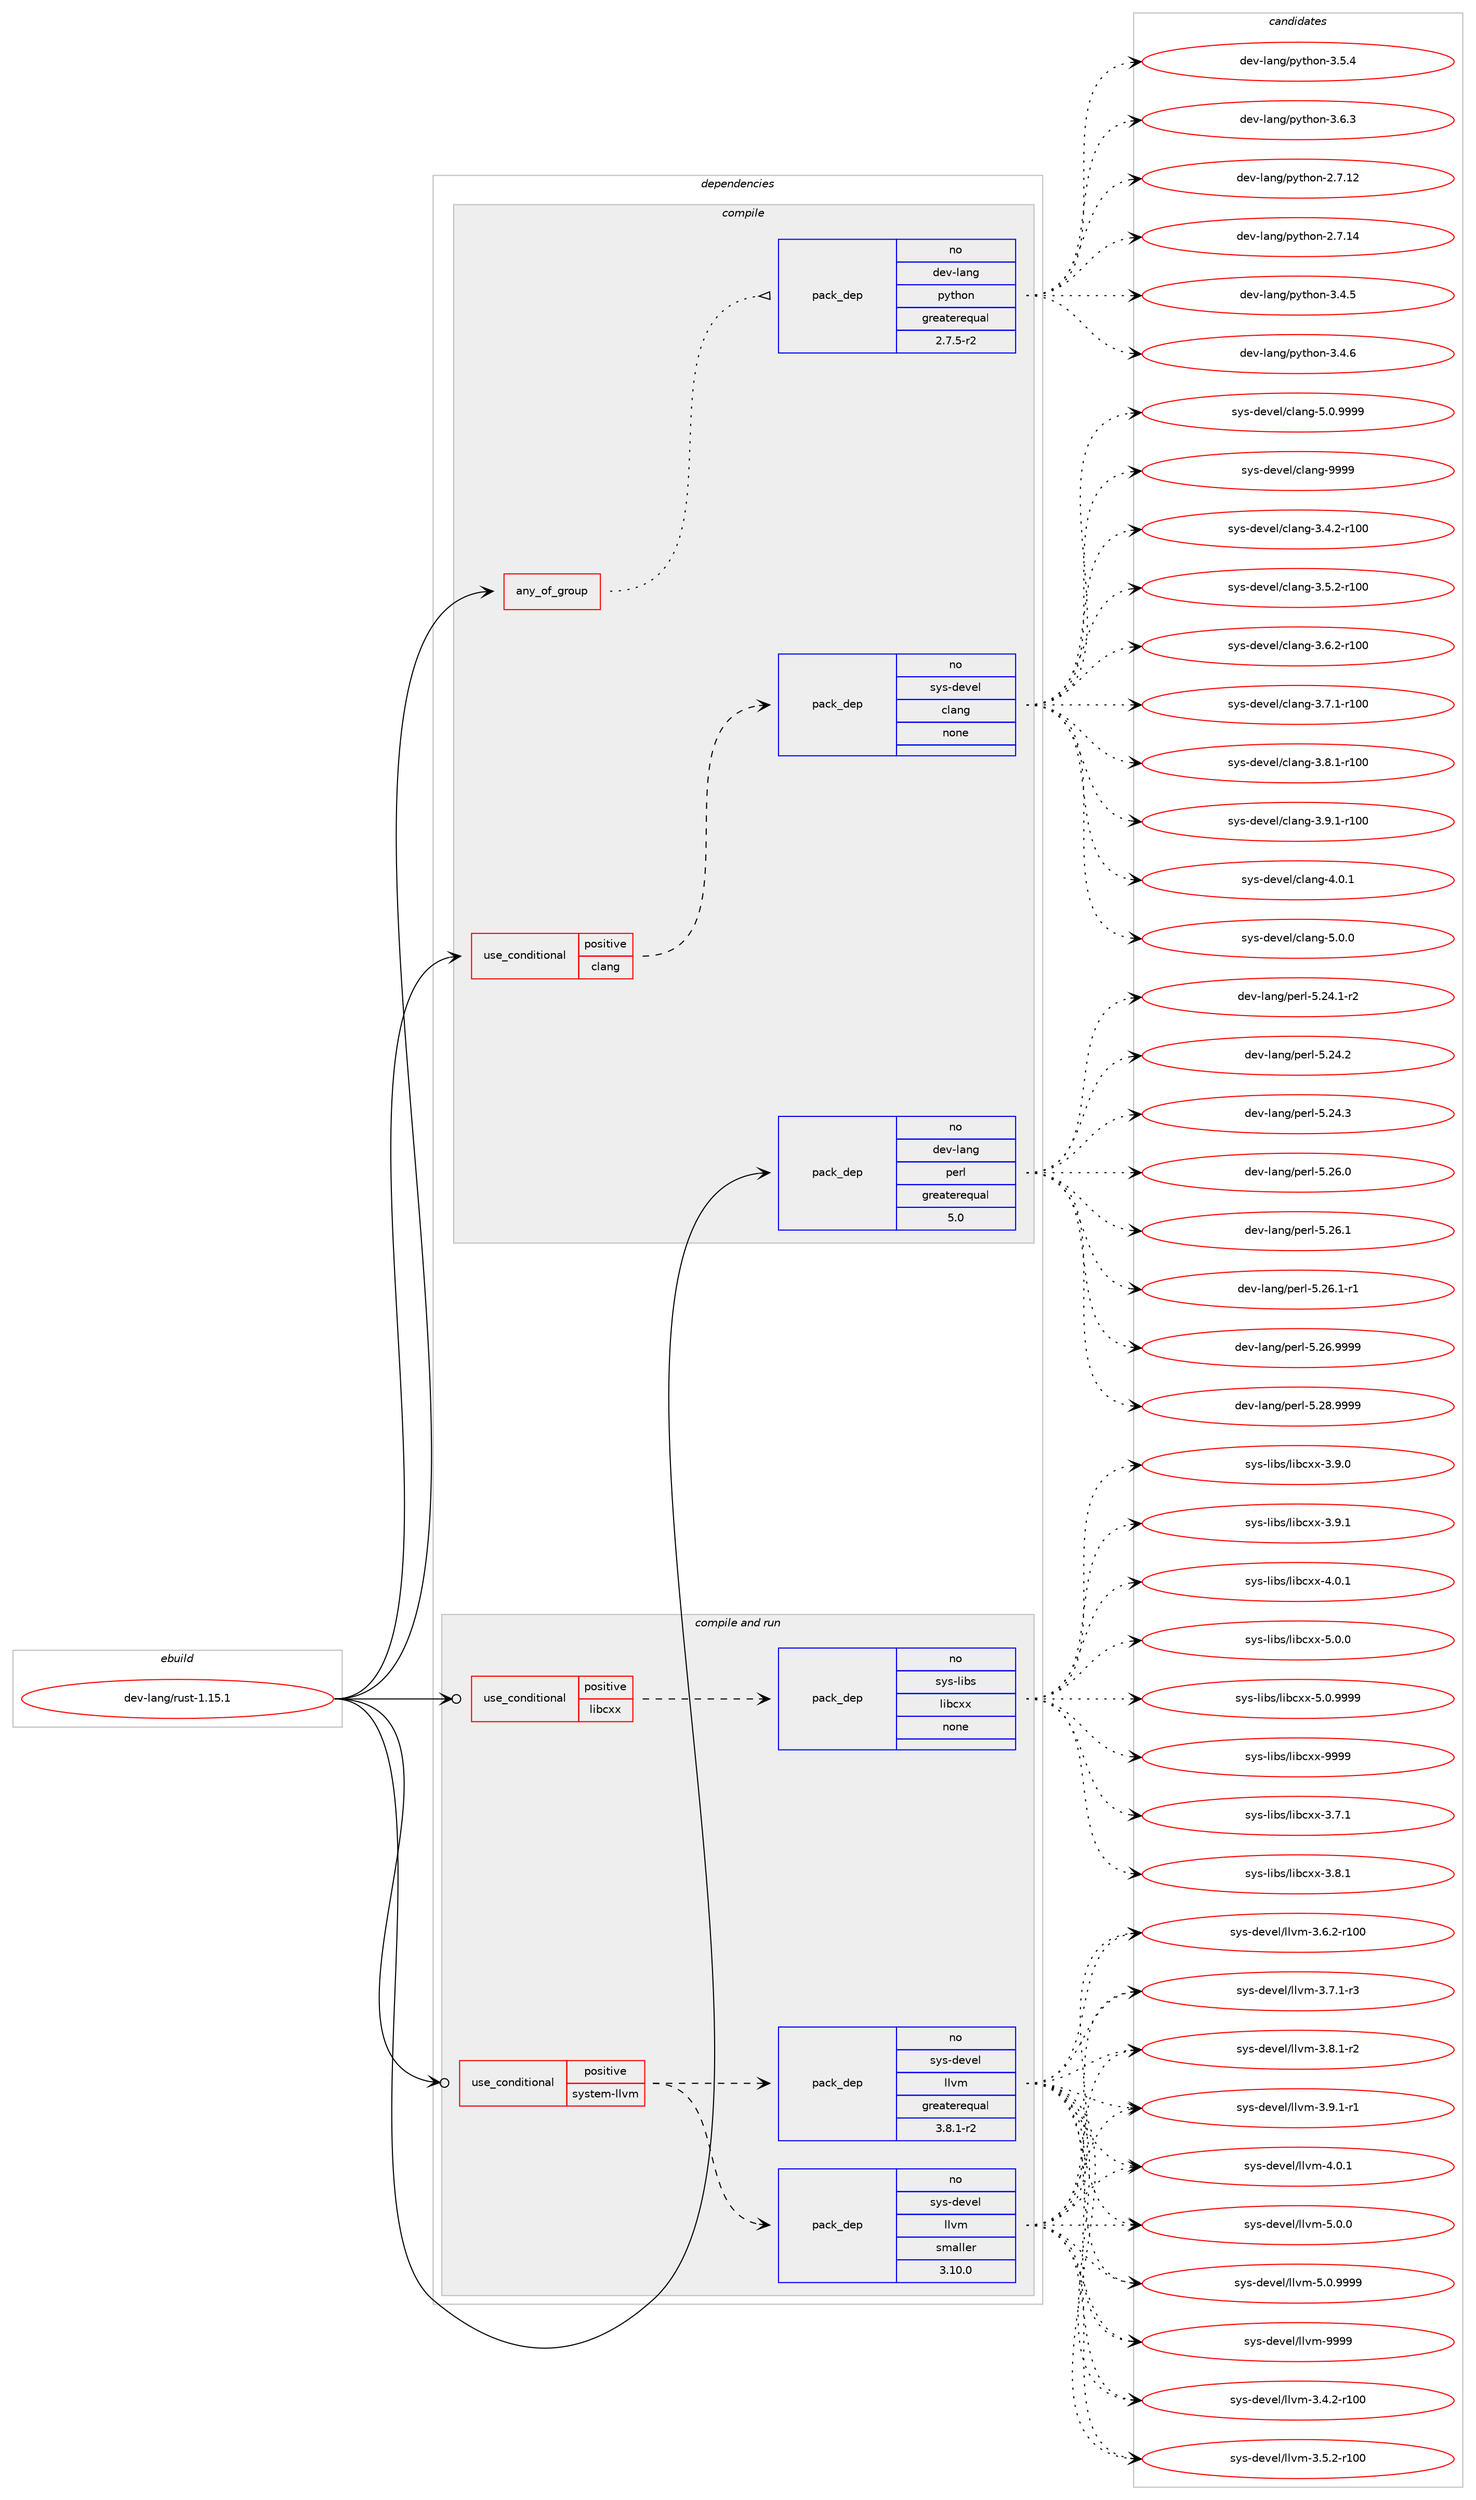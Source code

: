 digraph prolog {

# *************
# Graph options
# *************

newrank=true;
concentrate=true;
compound=true;
graph [rankdir=LR,fontname=Helvetica,fontsize=10,ranksep=1.5];#, ranksep=2.5, nodesep=0.2];
edge  [arrowhead=vee];
node  [fontname=Helvetica,fontsize=10];

# **********
# The ebuild
# **********

subgraph cluster_leftcol {
color=gray;
rank=same;
label=<<i>ebuild</i>>;
id [label="dev-lang/rust-1.15.1", color=red, width=4, href="../dev-lang/rust-1.15.1.svg"];
}

# ****************
# The dependencies
# ****************

subgraph cluster_midcol {
color=gray;
label=<<i>dependencies</i>>;
subgraph cluster_compile {
fillcolor="#eeeeee";
style=filled;
label=<<i>compile</i>>;
subgraph any3117 {
dependency109359 [label=<<TABLE BORDER="0" CELLBORDER="1" CELLSPACING="0" CELLPADDING="4"><TR><TD CELLPADDING="10">any_of_group</TD></TR></TABLE>>, shape=none, color=red];subgraph pack82541 {
dependency109360 [label=<<TABLE BORDER="0" CELLBORDER="1" CELLSPACING="0" CELLPADDING="4" WIDTH="220"><TR><TD ROWSPAN="6" CELLPADDING="30">pack_dep</TD></TR><TR><TD WIDTH="110">no</TD></TR><TR><TD>dev-lang</TD></TR><TR><TD>python</TD></TR><TR><TD>greaterequal</TD></TR><TR><TD>2.7.5-r2</TD></TR></TABLE>>, shape=none, color=blue];
}
dependency109359:e -> dependency109360:w [weight=20,style="dotted",arrowhead="oinv"];
}
id:e -> dependency109359:w [weight=20,style="solid",arrowhead="vee"];
subgraph cond23671 {
dependency109361 [label=<<TABLE BORDER="0" CELLBORDER="1" CELLSPACING="0" CELLPADDING="4"><TR><TD ROWSPAN="3" CELLPADDING="10">use_conditional</TD></TR><TR><TD>positive</TD></TR><TR><TD>clang</TD></TR></TABLE>>, shape=none, color=red];
subgraph pack82542 {
dependency109362 [label=<<TABLE BORDER="0" CELLBORDER="1" CELLSPACING="0" CELLPADDING="4" WIDTH="220"><TR><TD ROWSPAN="6" CELLPADDING="30">pack_dep</TD></TR><TR><TD WIDTH="110">no</TD></TR><TR><TD>sys-devel</TD></TR><TR><TD>clang</TD></TR><TR><TD>none</TD></TR><TR><TD></TD></TR></TABLE>>, shape=none, color=blue];
}
dependency109361:e -> dependency109362:w [weight=20,style="dashed",arrowhead="vee"];
}
id:e -> dependency109361:w [weight=20,style="solid",arrowhead="vee"];
subgraph pack82543 {
dependency109363 [label=<<TABLE BORDER="0" CELLBORDER="1" CELLSPACING="0" CELLPADDING="4" WIDTH="220"><TR><TD ROWSPAN="6" CELLPADDING="30">pack_dep</TD></TR><TR><TD WIDTH="110">no</TD></TR><TR><TD>dev-lang</TD></TR><TR><TD>perl</TD></TR><TR><TD>greaterequal</TD></TR><TR><TD>5.0</TD></TR></TABLE>>, shape=none, color=blue];
}
id:e -> dependency109363:w [weight=20,style="solid",arrowhead="vee"];
}
subgraph cluster_compileandrun {
fillcolor="#eeeeee";
style=filled;
label=<<i>compile and run</i>>;
subgraph cond23672 {
dependency109364 [label=<<TABLE BORDER="0" CELLBORDER="1" CELLSPACING="0" CELLPADDING="4"><TR><TD ROWSPAN="3" CELLPADDING="10">use_conditional</TD></TR><TR><TD>positive</TD></TR><TR><TD>libcxx</TD></TR></TABLE>>, shape=none, color=red];
subgraph pack82544 {
dependency109365 [label=<<TABLE BORDER="0" CELLBORDER="1" CELLSPACING="0" CELLPADDING="4" WIDTH="220"><TR><TD ROWSPAN="6" CELLPADDING="30">pack_dep</TD></TR><TR><TD WIDTH="110">no</TD></TR><TR><TD>sys-libs</TD></TR><TR><TD>libcxx</TD></TR><TR><TD>none</TD></TR><TR><TD></TD></TR></TABLE>>, shape=none, color=blue];
}
dependency109364:e -> dependency109365:w [weight=20,style="dashed",arrowhead="vee"];
}
id:e -> dependency109364:w [weight=20,style="solid",arrowhead="odotvee"];
subgraph cond23673 {
dependency109366 [label=<<TABLE BORDER="0" CELLBORDER="1" CELLSPACING="0" CELLPADDING="4"><TR><TD ROWSPAN="3" CELLPADDING="10">use_conditional</TD></TR><TR><TD>positive</TD></TR><TR><TD>system-llvm</TD></TR></TABLE>>, shape=none, color=red];
subgraph pack82545 {
dependency109367 [label=<<TABLE BORDER="0" CELLBORDER="1" CELLSPACING="0" CELLPADDING="4" WIDTH="220"><TR><TD ROWSPAN="6" CELLPADDING="30">pack_dep</TD></TR><TR><TD WIDTH="110">no</TD></TR><TR><TD>sys-devel</TD></TR><TR><TD>llvm</TD></TR><TR><TD>greaterequal</TD></TR><TR><TD>3.8.1-r2</TD></TR></TABLE>>, shape=none, color=blue];
}
dependency109366:e -> dependency109367:w [weight=20,style="dashed",arrowhead="vee"];
subgraph pack82546 {
dependency109368 [label=<<TABLE BORDER="0" CELLBORDER="1" CELLSPACING="0" CELLPADDING="4" WIDTH="220"><TR><TD ROWSPAN="6" CELLPADDING="30">pack_dep</TD></TR><TR><TD WIDTH="110">no</TD></TR><TR><TD>sys-devel</TD></TR><TR><TD>llvm</TD></TR><TR><TD>smaller</TD></TR><TR><TD>3.10.0</TD></TR></TABLE>>, shape=none, color=blue];
}
dependency109366:e -> dependency109368:w [weight=20,style="dashed",arrowhead="vee"];
}
id:e -> dependency109366:w [weight=20,style="solid",arrowhead="odotvee"];
}
subgraph cluster_run {
fillcolor="#eeeeee";
style=filled;
label=<<i>run</i>>;
}
}

# **************
# The candidates
# **************

subgraph cluster_choices {
rank=same;
color=gray;
label=<<i>candidates</i>>;

subgraph choice82541 {
color=black;
nodesep=1;
choice10010111845108971101034711212111610411111045504655464950 [label="dev-lang/python-2.7.12", color=red, width=4,href="../dev-lang/python-2.7.12.svg"];
choice10010111845108971101034711212111610411111045504655464952 [label="dev-lang/python-2.7.14", color=red, width=4,href="../dev-lang/python-2.7.14.svg"];
choice100101118451089711010347112121116104111110455146524653 [label="dev-lang/python-3.4.5", color=red, width=4,href="../dev-lang/python-3.4.5.svg"];
choice100101118451089711010347112121116104111110455146524654 [label="dev-lang/python-3.4.6", color=red, width=4,href="../dev-lang/python-3.4.6.svg"];
choice100101118451089711010347112121116104111110455146534652 [label="dev-lang/python-3.5.4", color=red, width=4,href="../dev-lang/python-3.5.4.svg"];
choice100101118451089711010347112121116104111110455146544651 [label="dev-lang/python-3.6.3", color=red, width=4,href="../dev-lang/python-3.6.3.svg"];
dependency109360:e -> choice10010111845108971101034711212111610411111045504655464950:w [style=dotted,weight="100"];
dependency109360:e -> choice10010111845108971101034711212111610411111045504655464952:w [style=dotted,weight="100"];
dependency109360:e -> choice100101118451089711010347112121116104111110455146524653:w [style=dotted,weight="100"];
dependency109360:e -> choice100101118451089711010347112121116104111110455146524654:w [style=dotted,weight="100"];
dependency109360:e -> choice100101118451089711010347112121116104111110455146534652:w [style=dotted,weight="100"];
dependency109360:e -> choice100101118451089711010347112121116104111110455146544651:w [style=dotted,weight="100"];
}
subgraph choice82542 {
color=black;
nodesep=1;
choice1151211154510010111810110847991089711010345514652465045114494848 [label="sys-devel/clang-3.4.2-r100", color=red, width=4,href="../sys-devel/clang-3.4.2-r100.svg"];
choice1151211154510010111810110847991089711010345514653465045114494848 [label="sys-devel/clang-3.5.2-r100", color=red, width=4,href="../sys-devel/clang-3.5.2-r100.svg"];
choice1151211154510010111810110847991089711010345514654465045114494848 [label="sys-devel/clang-3.6.2-r100", color=red, width=4,href="../sys-devel/clang-3.6.2-r100.svg"];
choice1151211154510010111810110847991089711010345514655464945114494848 [label="sys-devel/clang-3.7.1-r100", color=red, width=4,href="../sys-devel/clang-3.7.1-r100.svg"];
choice1151211154510010111810110847991089711010345514656464945114494848 [label="sys-devel/clang-3.8.1-r100", color=red, width=4,href="../sys-devel/clang-3.8.1-r100.svg"];
choice1151211154510010111810110847991089711010345514657464945114494848 [label="sys-devel/clang-3.9.1-r100", color=red, width=4,href="../sys-devel/clang-3.9.1-r100.svg"];
choice11512111545100101118101108479910897110103455246484649 [label="sys-devel/clang-4.0.1", color=red, width=4,href="../sys-devel/clang-4.0.1.svg"];
choice11512111545100101118101108479910897110103455346484648 [label="sys-devel/clang-5.0.0", color=red, width=4,href="../sys-devel/clang-5.0.0.svg"];
choice11512111545100101118101108479910897110103455346484657575757 [label="sys-devel/clang-5.0.9999", color=red, width=4,href="../sys-devel/clang-5.0.9999.svg"];
choice115121115451001011181011084799108971101034557575757 [label="sys-devel/clang-9999", color=red, width=4,href="../sys-devel/clang-9999.svg"];
dependency109362:e -> choice1151211154510010111810110847991089711010345514652465045114494848:w [style=dotted,weight="100"];
dependency109362:e -> choice1151211154510010111810110847991089711010345514653465045114494848:w [style=dotted,weight="100"];
dependency109362:e -> choice1151211154510010111810110847991089711010345514654465045114494848:w [style=dotted,weight="100"];
dependency109362:e -> choice1151211154510010111810110847991089711010345514655464945114494848:w [style=dotted,weight="100"];
dependency109362:e -> choice1151211154510010111810110847991089711010345514656464945114494848:w [style=dotted,weight="100"];
dependency109362:e -> choice1151211154510010111810110847991089711010345514657464945114494848:w [style=dotted,weight="100"];
dependency109362:e -> choice11512111545100101118101108479910897110103455246484649:w [style=dotted,weight="100"];
dependency109362:e -> choice11512111545100101118101108479910897110103455346484648:w [style=dotted,weight="100"];
dependency109362:e -> choice11512111545100101118101108479910897110103455346484657575757:w [style=dotted,weight="100"];
dependency109362:e -> choice115121115451001011181011084799108971101034557575757:w [style=dotted,weight="100"];
}
subgraph choice82543 {
color=black;
nodesep=1;
choice100101118451089711010347112101114108455346505246494511450 [label="dev-lang/perl-5.24.1-r2", color=red, width=4,href="../dev-lang/perl-5.24.1-r2.svg"];
choice10010111845108971101034711210111410845534650524650 [label="dev-lang/perl-5.24.2", color=red, width=4,href="../dev-lang/perl-5.24.2.svg"];
choice10010111845108971101034711210111410845534650524651 [label="dev-lang/perl-5.24.3", color=red, width=4,href="../dev-lang/perl-5.24.3.svg"];
choice10010111845108971101034711210111410845534650544648 [label="dev-lang/perl-5.26.0", color=red, width=4,href="../dev-lang/perl-5.26.0.svg"];
choice10010111845108971101034711210111410845534650544649 [label="dev-lang/perl-5.26.1", color=red, width=4,href="../dev-lang/perl-5.26.1.svg"];
choice100101118451089711010347112101114108455346505446494511449 [label="dev-lang/perl-5.26.1-r1", color=red, width=4,href="../dev-lang/perl-5.26.1-r1.svg"];
choice10010111845108971101034711210111410845534650544657575757 [label="dev-lang/perl-5.26.9999", color=red, width=4,href="../dev-lang/perl-5.26.9999.svg"];
choice10010111845108971101034711210111410845534650564657575757 [label="dev-lang/perl-5.28.9999", color=red, width=4,href="../dev-lang/perl-5.28.9999.svg"];
dependency109363:e -> choice100101118451089711010347112101114108455346505246494511450:w [style=dotted,weight="100"];
dependency109363:e -> choice10010111845108971101034711210111410845534650524650:w [style=dotted,weight="100"];
dependency109363:e -> choice10010111845108971101034711210111410845534650524651:w [style=dotted,weight="100"];
dependency109363:e -> choice10010111845108971101034711210111410845534650544648:w [style=dotted,weight="100"];
dependency109363:e -> choice10010111845108971101034711210111410845534650544649:w [style=dotted,weight="100"];
dependency109363:e -> choice100101118451089711010347112101114108455346505446494511449:w [style=dotted,weight="100"];
dependency109363:e -> choice10010111845108971101034711210111410845534650544657575757:w [style=dotted,weight="100"];
dependency109363:e -> choice10010111845108971101034711210111410845534650564657575757:w [style=dotted,weight="100"];
}
subgraph choice82544 {
color=black;
nodesep=1;
choice1151211154510810598115471081059899120120455146554649 [label="sys-libs/libcxx-3.7.1", color=red, width=4,href="../sys-libs/libcxx-3.7.1.svg"];
choice1151211154510810598115471081059899120120455146564649 [label="sys-libs/libcxx-3.8.1", color=red, width=4,href="../sys-libs/libcxx-3.8.1.svg"];
choice1151211154510810598115471081059899120120455146574648 [label="sys-libs/libcxx-3.9.0", color=red, width=4,href="../sys-libs/libcxx-3.9.0.svg"];
choice1151211154510810598115471081059899120120455146574649 [label="sys-libs/libcxx-3.9.1", color=red, width=4,href="../sys-libs/libcxx-3.9.1.svg"];
choice1151211154510810598115471081059899120120455246484649 [label="sys-libs/libcxx-4.0.1", color=red, width=4,href="../sys-libs/libcxx-4.0.1.svg"];
choice1151211154510810598115471081059899120120455346484648 [label="sys-libs/libcxx-5.0.0", color=red, width=4,href="../sys-libs/libcxx-5.0.0.svg"];
choice1151211154510810598115471081059899120120455346484657575757 [label="sys-libs/libcxx-5.0.9999", color=red, width=4,href="../sys-libs/libcxx-5.0.9999.svg"];
choice11512111545108105981154710810598991201204557575757 [label="sys-libs/libcxx-9999", color=red, width=4,href="../sys-libs/libcxx-9999.svg"];
dependency109365:e -> choice1151211154510810598115471081059899120120455146554649:w [style=dotted,weight="100"];
dependency109365:e -> choice1151211154510810598115471081059899120120455146564649:w [style=dotted,weight="100"];
dependency109365:e -> choice1151211154510810598115471081059899120120455146574648:w [style=dotted,weight="100"];
dependency109365:e -> choice1151211154510810598115471081059899120120455146574649:w [style=dotted,weight="100"];
dependency109365:e -> choice1151211154510810598115471081059899120120455246484649:w [style=dotted,weight="100"];
dependency109365:e -> choice1151211154510810598115471081059899120120455346484648:w [style=dotted,weight="100"];
dependency109365:e -> choice1151211154510810598115471081059899120120455346484657575757:w [style=dotted,weight="100"];
dependency109365:e -> choice11512111545108105981154710810598991201204557575757:w [style=dotted,weight="100"];
}
subgraph choice82545 {
color=black;
nodesep=1;
choice115121115451001011181011084710810811810945514652465045114494848 [label="sys-devel/llvm-3.4.2-r100", color=red, width=4,href="../sys-devel/llvm-3.4.2-r100.svg"];
choice115121115451001011181011084710810811810945514653465045114494848 [label="sys-devel/llvm-3.5.2-r100", color=red, width=4,href="../sys-devel/llvm-3.5.2-r100.svg"];
choice115121115451001011181011084710810811810945514654465045114494848 [label="sys-devel/llvm-3.6.2-r100", color=red, width=4,href="../sys-devel/llvm-3.6.2-r100.svg"];
choice11512111545100101118101108471081081181094551465546494511451 [label="sys-devel/llvm-3.7.1-r3", color=red, width=4,href="../sys-devel/llvm-3.7.1-r3.svg"];
choice11512111545100101118101108471081081181094551465646494511450 [label="sys-devel/llvm-3.8.1-r2", color=red, width=4,href="../sys-devel/llvm-3.8.1-r2.svg"];
choice11512111545100101118101108471081081181094551465746494511449 [label="sys-devel/llvm-3.9.1-r1", color=red, width=4,href="../sys-devel/llvm-3.9.1-r1.svg"];
choice1151211154510010111810110847108108118109455246484649 [label="sys-devel/llvm-4.0.1", color=red, width=4,href="../sys-devel/llvm-4.0.1.svg"];
choice1151211154510010111810110847108108118109455346484648 [label="sys-devel/llvm-5.0.0", color=red, width=4,href="../sys-devel/llvm-5.0.0.svg"];
choice1151211154510010111810110847108108118109455346484657575757 [label="sys-devel/llvm-5.0.9999", color=red, width=4,href="../sys-devel/llvm-5.0.9999.svg"];
choice11512111545100101118101108471081081181094557575757 [label="sys-devel/llvm-9999", color=red, width=4,href="../sys-devel/llvm-9999.svg"];
dependency109367:e -> choice115121115451001011181011084710810811810945514652465045114494848:w [style=dotted,weight="100"];
dependency109367:e -> choice115121115451001011181011084710810811810945514653465045114494848:w [style=dotted,weight="100"];
dependency109367:e -> choice115121115451001011181011084710810811810945514654465045114494848:w [style=dotted,weight="100"];
dependency109367:e -> choice11512111545100101118101108471081081181094551465546494511451:w [style=dotted,weight="100"];
dependency109367:e -> choice11512111545100101118101108471081081181094551465646494511450:w [style=dotted,weight="100"];
dependency109367:e -> choice11512111545100101118101108471081081181094551465746494511449:w [style=dotted,weight="100"];
dependency109367:e -> choice1151211154510010111810110847108108118109455246484649:w [style=dotted,weight="100"];
dependency109367:e -> choice1151211154510010111810110847108108118109455346484648:w [style=dotted,weight="100"];
dependency109367:e -> choice1151211154510010111810110847108108118109455346484657575757:w [style=dotted,weight="100"];
dependency109367:e -> choice11512111545100101118101108471081081181094557575757:w [style=dotted,weight="100"];
}
subgraph choice82546 {
color=black;
nodesep=1;
choice115121115451001011181011084710810811810945514652465045114494848 [label="sys-devel/llvm-3.4.2-r100", color=red, width=4,href="../sys-devel/llvm-3.4.2-r100.svg"];
choice115121115451001011181011084710810811810945514653465045114494848 [label="sys-devel/llvm-3.5.2-r100", color=red, width=4,href="../sys-devel/llvm-3.5.2-r100.svg"];
choice115121115451001011181011084710810811810945514654465045114494848 [label="sys-devel/llvm-3.6.2-r100", color=red, width=4,href="../sys-devel/llvm-3.6.2-r100.svg"];
choice11512111545100101118101108471081081181094551465546494511451 [label="sys-devel/llvm-3.7.1-r3", color=red, width=4,href="../sys-devel/llvm-3.7.1-r3.svg"];
choice11512111545100101118101108471081081181094551465646494511450 [label="sys-devel/llvm-3.8.1-r2", color=red, width=4,href="../sys-devel/llvm-3.8.1-r2.svg"];
choice11512111545100101118101108471081081181094551465746494511449 [label="sys-devel/llvm-3.9.1-r1", color=red, width=4,href="../sys-devel/llvm-3.9.1-r1.svg"];
choice1151211154510010111810110847108108118109455246484649 [label="sys-devel/llvm-4.0.1", color=red, width=4,href="../sys-devel/llvm-4.0.1.svg"];
choice1151211154510010111810110847108108118109455346484648 [label="sys-devel/llvm-5.0.0", color=red, width=4,href="../sys-devel/llvm-5.0.0.svg"];
choice1151211154510010111810110847108108118109455346484657575757 [label="sys-devel/llvm-5.0.9999", color=red, width=4,href="../sys-devel/llvm-5.0.9999.svg"];
choice11512111545100101118101108471081081181094557575757 [label="sys-devel/llvm-9999", color=red, width=4,href="../sys-devel/llvm-9999.svg"];
dependency109368:e -> choice115121115451001011181011084710810811810945514652465045114494848:w [style=dotted,weight="100"];
dependency109368:e -> choice115121115451001011181011084710810811810945514653465045114494848:w [style=dotted,weight="100"];
dependency109368:e -> choice115121115451001011181011084710810811810945514654465045114494848:w [style=dotted,weight="100"];
dependency109368:e -> choice11512111545100101118101108471081081181094551465546494511451:w [style=dotted,weight="100"];
dependency109368:e -> choice11512111545100101118101108471081081181094551465646494511450:w [style=dotted,weight="100"];
dependency109368:e -> choice11512111545100101118101108471081081181094551465746494511449:w [style=dotted,weight="100"];
dependency109368:e -> choice1151211154510010111810110847108108118109455246484649:w [style=dotted,weight="100"];
dependency109368:e -> choice1151211154510010111810110847108108118109455346484648:w [style=dotted,weight="100"];
dependency109368:e -> choice1151211154510010111810110847108108118109455346484657575757:w [style=dotted,weight="100"];
dependency109368:e -> choice11512111545100101118101108471081081181094557575757:w [style=dotted,weight="100"];
}
}

}

